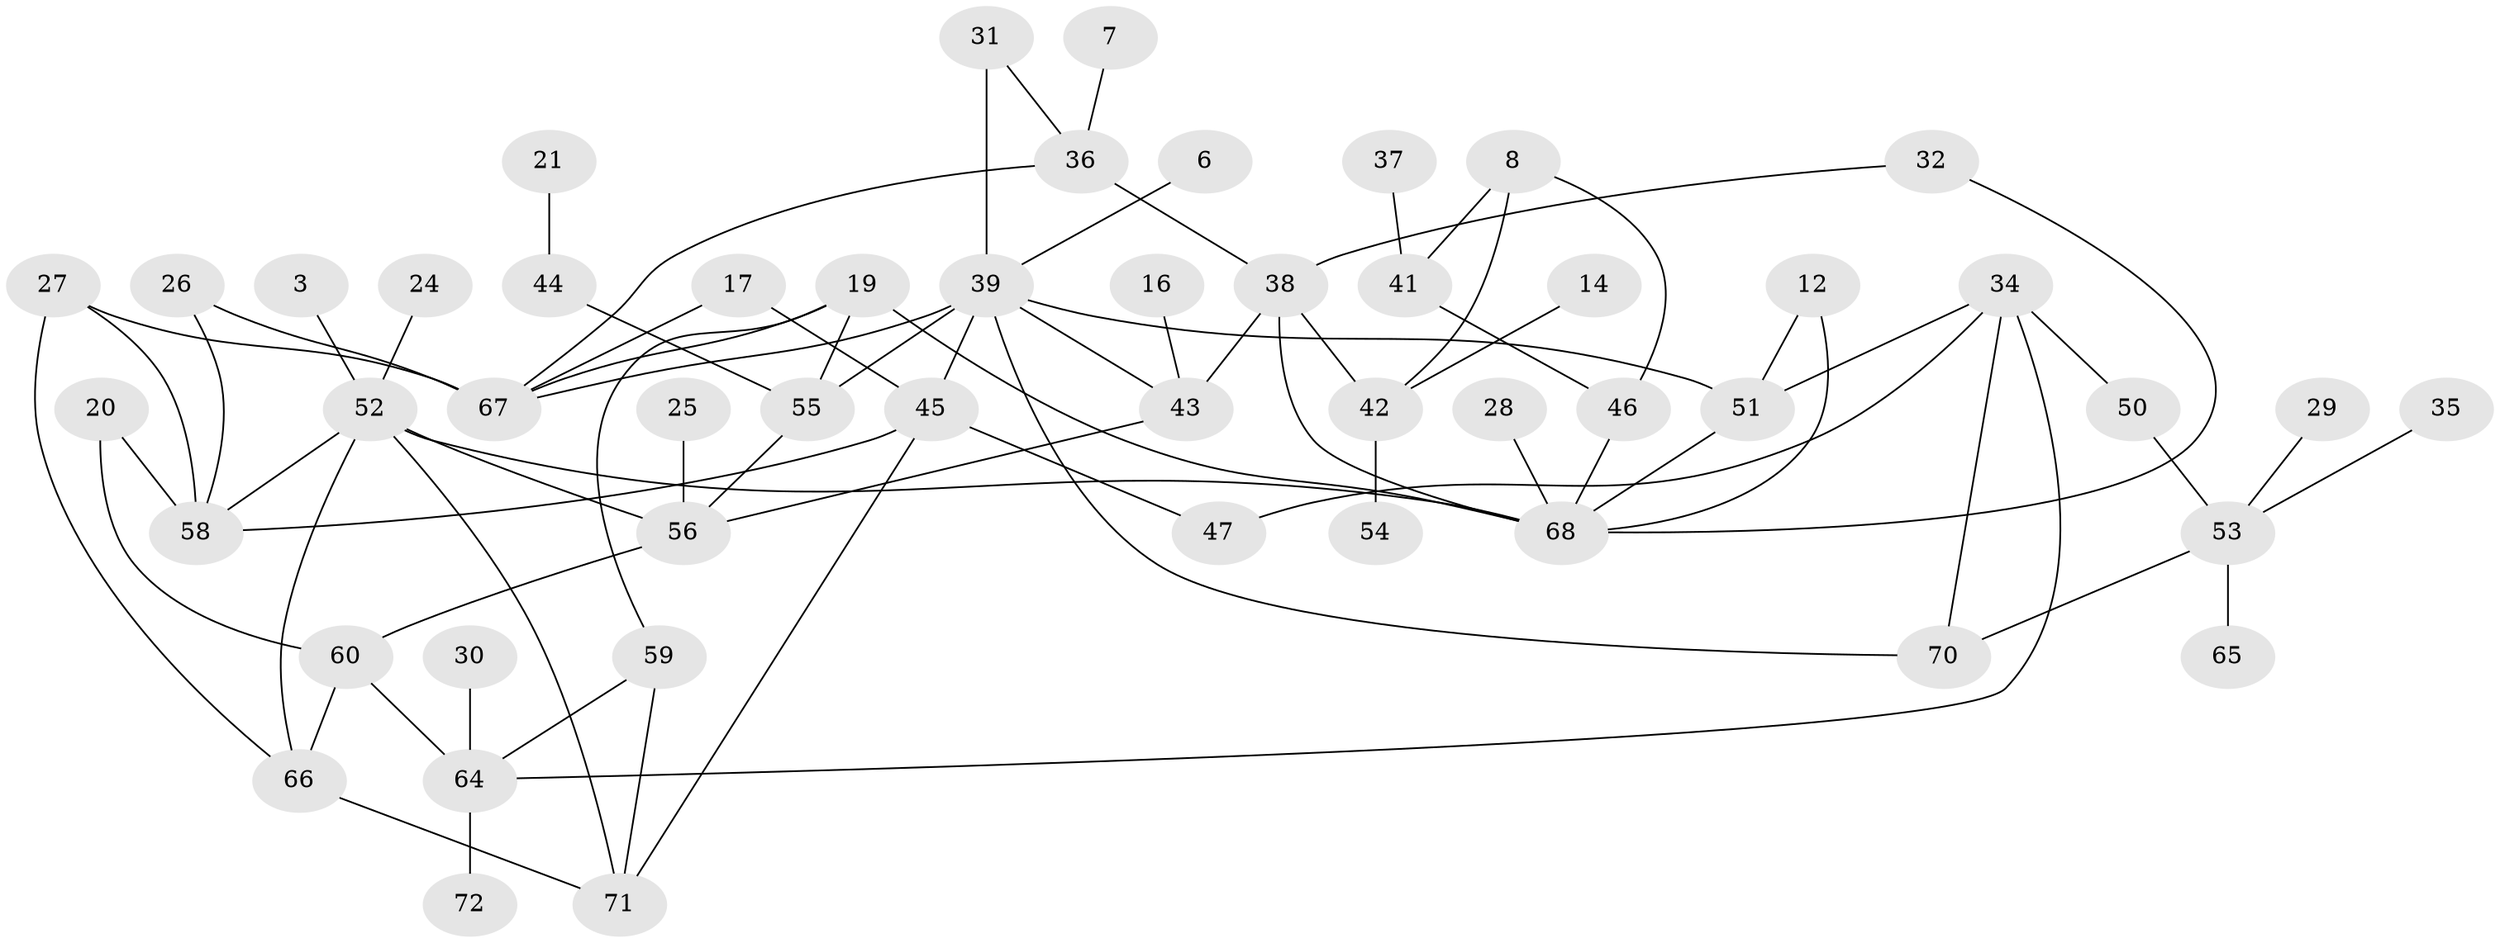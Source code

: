 // original degree distribution, {0: 0.13286713286713286, 2: 0.3006993006993007, 5: 0.02097902097902098, 1: 0.20279720279720279, 3: 0.1888111888111888, 4: 0.13286713286713286, 7: 0.006993006993006993, 6: 0.013986013986013986}
// Generated by graph-tools (version 1.1) at 2025/49/03/09/25 03:49:14]
// undirected, 51 vertices, 76 edges
graph export_dot {
graph [start="1"]
  node [color=gray90,style=filled];
  3;
  6;
  7;
  8;
  12;
  14;
  16;
  17;
  19;
  20;
  21;
  24;
  25;
  26;
  27;
  28;
  29;
  30;
  31;
  32;
  34;
  35;
  36;
  37;
  38;
  39;
  41;
  42;
  43;
  44;
  45;
  46;
  47;
  50;
  51;
  52;
  53;
  54;
  55;
  56;
  58;
  59;
  60;
  64;
  65;
  66;
  67;
  68;
  70;
  71;
  72;
  3 -- 52 [weight=1.0];
  6 -- 39 [weight=1.0];
  7 -- 36 [weight=1.0];
  8 -- 41 [weight=1.0];
  8 -- 42 [weight=1.0];
  8 -- 46 [weight=1.0];
  12 -- 51 [weight=1.0];
  12 -- 68 [weight=1.0];
  14 -- 42 [weight=1.0];
  16 -- 43 [weight=1.0];
  17 -- 45 [weight=1.0];
  17 -- 67 [weight=1.0];
  19 -- 55 [weight=1.0];
  19 -- 59 [weight=1.0];
  19 -- 67 [weight=2.0];
  19 -- 68 [weight=1.0];
  20 -- 58 [weight=1.0];
  20 -- 60 [weight=1.0];
  21 -- 44 [weight=1.0];
  24 -- 52 [weight=1.0];
  25 -- 56 [weight=1.0];
  26 -- 58 [weight=1.0];
  26 -- 67 [weight=1.0];
  27 -- 58 [weight=1.0];
  27 -- 66 [weight=1.0];
  27 -- 67 [weight=1.0];
  28 -- 68 [weight=1.0];
  29 -- 53 [weight=1.0];
  30 -- 64 [weight=1.0];
  31 -- 36 [weight=1.0];
  31 -- 39 [weight=2.0];
  32 -- 38 [weight=1.0];
  32 -- 68 [weight=1.0];
  34 -- 47 [weight=1.0];
  34 -- 50 [weight=2.0];
  34 -- 51 [weight=1.0];
  34 -- 64 [weight=1.0];
  34 -- 70 [weight=1.0];
  35 -- 53 [weight=1.0];
  36 -- 38 [weight=1.0];
  36 -- 67 [weight=1.0];
  37 -- 41 [weight=1.0];
  38 -- 42 [weight=1.0];
  38 -- 43 [weight=1.0];
  38 -- 68 [weight=1.0];
  39 -- 43 [weight=1.0];
  39 -- 45 [weight=1.0];
  39 -- 51 [weight=1.0];
  39 -- 55 [weight=1.0];
  39 -- 67 [weight=2.0];
  39 -- 70 [weight=1.0];
  41 -- 46 [weight=2.0];
  42 -- 54 [weight=1.0];
  43 -- 56 [weight=1.0];
  44 -- 55 [weight=1.0];
  45 -- 47 [weight=1.0];
  45 -- 58 [weight=1.0];
  45 -- 71 [weight=1.0];
  46 -- 68 [weight=1.0];
  50 -- 53 [weight=1.0];
  51 -- 68 [weight=1.0];
  52 -- 56 [weight=1.0];
  52 -- 58 [weight=1.0];
  52 -- 66 [weight=1.0];
  52 -- 68 [weight=1.0];
  52 -- 71 [weight=1.0];
  53 -- 65 [weight=1.0];
  53 -- 70 [weight=1.0];
  55 -- 56 [weight=1.0];
  56 -- 60 [weight=1.0];
  59 -- 64 [weight=1.0];
  59 -- 71 [weight=1.0];
  60 -- 64 [weight=1.0];
  60 -- 66 [weight=1.0];
  64 -- 72 [weight=1.0];
  66 -- 71 [weight=1.0];
}
